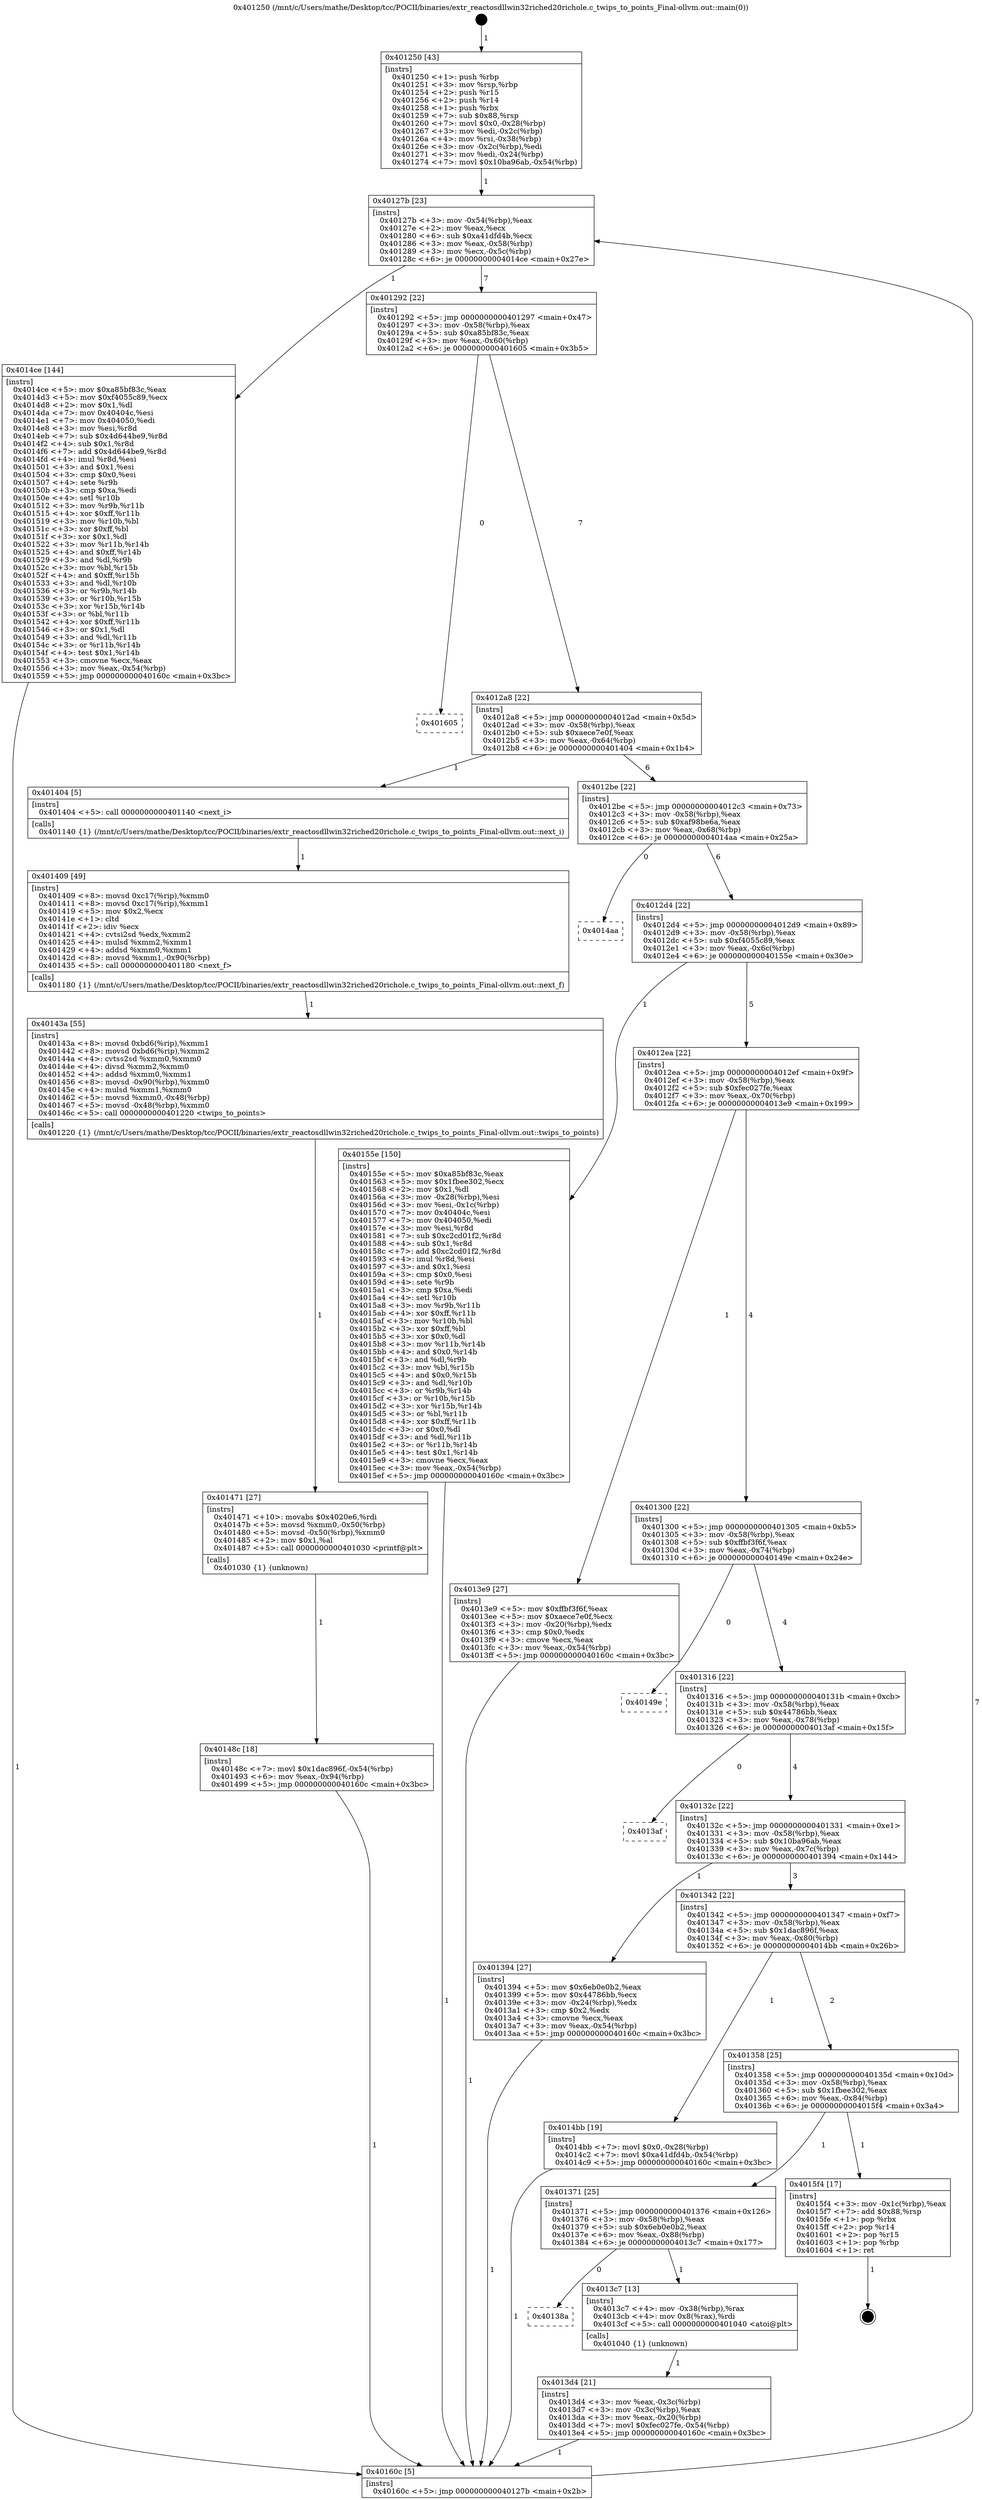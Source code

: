 digraph "0x401250" {
  label = "0x401250 (/mnt/c/Users/mathe/Desktop/tcc/POCII/binaries/extr_reactosdllwin32riched20richole.c_twips_to_points_Final-ollvm.out::main(0))"
  labelloc = "t"
  node[shape=record]

  Entry [label="",width=0.3,height=0.3,shape=circle,fillcolor=black,style=filled]
  "0x40127b" [label="{
     0x40127b [23]\l
     | [instrs]\l
     &nbsp;&nbsp;0x40127b \<+3\>: mov -0x54(%rbp),%eax\l
     &nbsp;&nbsp;0x40127e \<+2\>: mov %eax,%ecx\l
     &nbsp;&nbsp;0x401280 \<+6\>: sub $0xa41dfd4b,%ecx\l
     &nbsp;&nbsp;0x401286 \<+3\>: mov %eax,-0x58(%rbp)\l
     &nbsp;&nbsp;0x401289 \<+3\>: mov %ecx,-0x5c(%rbp)\l
     &nbsp;&nbsp;0x40128c \<+6\>: je 00000000004014ce \<main+0x27e\>\l
  }"]
  "0x4014ce" [label="{
     0x4014ce [144]\l
     | [instrs]\l
     &nbsp;&nbsp;0x4014ce \<+5\>: mov $0xa85bf83c,%eax\l
     &nbsp;&nbsp;0x4014d3 \<+5\>: mov $0xf4055c89,%ecx\l
     &nbsp;&nbsp;0x4014d8 \<+2\>: mov $0x1,%dl\l
     &nbsp;&nbsp;0x4014da \<+7\>: mov 0x40404c,%esi\l
     &nbsp;&nbsp;0x4014e1 \<+7\>: mov 0x404050,%edi\l
     &nbsp;&nbsp;0x4014e8 \<+3\>: mov %esi,%r8d\l
     &nbsp;&nbsp;0x4014eb \<+7\>: sub $0x4d644be9,%r8d\l
     &nbsp;&nbsp;0x4014f2 \<+4\>: sub $0x1,%r8d\l
     &nbsp;&nbsp;0x4014f6 \<+7\>: add $0x4d644be9,%r8d\l
     &nbsp;&nbsp;0x4014fd \<+4\>: imul %r8d,%esi\l
     &nbsp;&nbsp;0x401501 \<+3\>: and $0x1,%esi\l
     &nbsp;&nbsp;0x401504 \<+3\>: cmp $0x0,%esi\l
     &nbsp;&nbsp;0x401507 \<+4\>: sete %r9b\l
     &nbsp;&nbsp;0x40150b \<+3\>: cmp $0xa,%edi\l
     &nbsp;&nbsp;0x40150e \<+4\>: setl %r10b\l
     &nbsp;&nbsp;0x401512 \<+3\>: mov %r9b,%r11b\l
     &nbsp;&nbsp;0x401515 \<+4\>: xor $0xff,%r11b\l
     &nbsp;&nbsp;0x401519 \<+3\>: mov %r10b,%bl\l
     &nbsp;&nbsp;0x40151c \<+3\>: xor $0xff,%bl\l
     &nbsp;&nbsp;0x40151f \<+3\>: xor $0x1,%dl\l
     &nbsp;&nbsp;0x401522 \<+3\>: mov %r11b,%r14b\l
     &nbsp;&nbsp;0x401525 \<+4\>: and $0xff,%r14b\l
     &nbsp;&nbsp;0x401529 \<+3\>: and %dl,%r9b\l
     &nbsp;&nbsp;0x40152c \<+3\>: mov %bl,%r15b\l
     &nbsp;&nbsp;0x40152f \<+4\>: and $0xff,%r15b\l
     &nbsp;&nbsp;0x401533 \<+3\>: and %dl,%r10b\l
     &nbsp;&nbsp;0x401536 \<+3\>: or %r9b,%r14b\l
     &nbsp;&nbsp;0x401539 \<+3\>: or %r10b,%r15b\l
     &nbsp;&nbsp;0x40153c \<+3\>: xor %r15b,%r14b\l
     &nbsp;&nbsp;0x40153f \<+3\>: or %bl,%r11b\l
     &nbsp;&nbsp;0x401542 \<+4\>: xor $0xff,%r11b\l
     &nbsp;&nbsp;0x401546 \<+3\>: or $0x1,%dl\l
     &nbsp;&nbsp;0x401549 \<+3\>: and %dl,%r11b\l
     &nbsp;&nbsp;0x40154c \<+3\>: or %r11b,%r14b\l
     &nbsp;&nbsp;0x40154f \<+4\>: test $0x1,%r14b\l
     &nbsp;&nbsp;0x401553 \<+3\>: cmovne %ecx,%eax\l
     &nbsp;&nbsp;0x401556 \<+3\>: mov %eax,-0x54(%rbp)\l
     &nbsp;&nbsp;0x401559 \<+5\>: jmp 000000000040160c \<main+0x3bc\>\l
  }"]
  "0x401292" [label="{
     0x401292 [22]\l
     | [instrs]\l
     &nbsp;&nbsp;0x401292 \<+5\>: jmp 0000000000401297 \<main+0x47\>\l
     &nbsp;&nbsp;0x401297 \<+3\>: mov -0x58(%rbp),%eax\l
     &nbsp;&nbsp;0x40129a \<+5\>: sub $0xa85bf83c,%eax\l
     &nbsp;&nbsp;0x40129f \<+3\>: mov %eax,-0x60(%rbp)\l
     &nbsp;&nbsp;0x4012a2 \<+6\>: je 0000000000401605 \<main+0x3b5\>\l
  }"]
  Exit [label="",width=0.3,height=0.3,shape=circle,fillcolor=black,style=filled,peripheries=2]
  "0x401605" [label="{
     0x401605\l
  }", style=dashed]
  "0x4012a8" [label="{
     0x4012a8 [22]\l
     | [instrs]\l
     &nbsp;&nbsp;0x4012a8 \<+5\>: jmp 00000000004012ad \<main+0x5d\>\l
     &nbsp;&nbsp;0x4012ad \<+3\>: mov -0x58(%rbp),%eax\l
     &nbsp;&nbsp;0x4012b0 \<+5\>: sub $0xaece7e0f,%eax\l
     &nbsp;&nbsp;0x4012b5 \<+3\>: mov %eax,-0x64(%rbp)\l
     &nbsp;&nbsp;0x4012b8 \<+6\>: je 0000000000401404 \<main+0x1b4\>\l
  }"]
  "0x40148c" [label="{
     0x40148c [18]\l
     | [instrs]\l
     &nbsp;&nbsp;0x40148c \<+7\>: movl $0x1dac896f,-0x54(%rbp)\l
     &nbsp;&nbsp;0x401493 \<+6\>: mov %eax,-0x94(%rbp)\l
     &nbsp;&nbsp;0x401499 \<+5\>: jmp 000000000040160c \<main+0x3bc\>\l
  }"]
  "0x401404" [label="{
     0x401404 [5]\l
     | [instrs]\l
     &nbsp;&nbsp;0x401404 \<+5\>: call 0000000000401140 \<next_i\>\l
     | [calls]\l
     &nbsp;&nbsp;0x401140 \{1\} (/mnt/c/Users/mathe/Desktop/tcc/POCII/binaries/extr_reactosdllwin32riched20richole.c_twips_to_points_Final-ollvm.out::next_i)\l
  }"]
  "0x4012be" [label="{
     0x4012be [22]\l
     | [instrs]\l
     &nbsp;&nbsp;0x4012be \<+5\>: jmp 00000000004012c3 \<main+0x73\>\l
     &nbsp;&nbsp;0x4012c3 \<+3\>: mov -0x58(%rbp),%eax\l
     &nbsp;&nbsp;0x4012c6 \<+5\>: sub $0xaf98be6a,%eax\l
     &nbsp;&nbsp;0x4012cb \<+3\>: mov %eax,-0x68(%rbp)\l
     &nbsp;&nbsp;0x4012ce \<+6\>: je 00000000004014aa \<main+0x25a\>\l
  }"]
  "0x401471" [label="{
     0x401471 [27]\l
     | [instrs]\l
     &nbsp;&nbsp;0x401471 \<+10\>: movabs $0x4020e6,%rdi\l
     &nbsp;&nbsp;0x40147b \<+5\>: movsd %xmm0,-0x50(%rbp)\l
     &nbsp;&nbsp;0x401480 \<+5\>: movsd -0x50(%rbp),%xmm0\l
     &nbsp;&nbsp;0x401485 \<+2\>: mov $0x1,%al\l
     &nbsp;&nbsp;0x401487 \<+5\>: call 0000000000401030 \<printf@plt\>\l
     | [calls]\l
     &nbsp;&nbsp;0x401030 \{1\} (unknown)\l
  }"]
  "0x4014aa" [label="{
     0x4014aa\l
  }", style=dashed]
  "0x4012d4" [label="{
     0x4012d4 [22]\l
     | [instrs]\l
     &nbsp;&nbsp;0x4012d4 \<+5\>: jmp 00000000004012d9 \<main+0x89\>\l
     &nbsp;&nbsp;0x4012d9 \<+3\>: mov -0x58(%rbp),%eax\l
     &nbsp;&nbsp;0x4012dc \<+5\>: sub $0xf4055c89,%eax\l
     &nbsp;&nbsp;0x4012e1 \<+3\>: mov %eax,-0x6c(%rbp)\l
     &nbsp;&nbsp;0x4012e4 \<+6\>: je 000000000040155e \<main+0x30e\>\l
  }"]
  "0x40143a" [label="{
     0x40143a [55]\l
     | [instrs]\l
     &nbsp;&nbsp;0x40143a \<+8\>: movsd 0xbd6(%rip),%xmm1\l
     &nbsp;&nbsp;0x401442 \<+8\>: movsd 0xbd6(%rip),%xmm2\l
     &nbsp;&nbsp;0x40144a \<+4\>: cvtss2sd %xmm0,%xmm0\l
     &nbsp;&nbsp;0x40144e \<+4\>: divsd %xmm2,%xmm0\l
     &nbsp;&nbsp;0x401452 \<+4\>: addsd %xmm0,%xmm1\l
     &nbsp;&nbsp;0x401456 \<+8\>: movsd -0x90(%rbp),%xmm0\l
     &nbsp;&nbsp;0x40145e \<+4\>: mulsd %xmm1,%xmm0\l
     &nbsp;&nbsp;0x401462 \<+5\>: movsd %xmm0,-0x48(%rbp)\l
     &nbsp;&nbsp;0x401467 \<+5\>: movsd -0x48(%rbp),%xmm0\l
     &nbsp;&nbsp;0x40146c \<+5\>: call 0000000000401220 \<twips_to_points\>\l
     | [calls]\l
     &nbsp;&nbsp;0x401220 \{1\} (/mnt/c/Users/mathe/Desktop/tcc/POCII/binaries/extr_reactosdllwin32riched20richole.c_twips_to_points_Final-ollvm.out::twips_to_points)\l
  }"]
  "0x40155e" [label="{
     0x40155e [150]\l
     | [instrs]\l
     &nbsp;&nbsp;0x40155e \<+5\>: mov $0xa85bf83c,%eax\l
     &nbsp;&nbsp;0x401563 \<+5\>: mov $0x1fbee302,%ecx\l
     &nbsp;&nbsp;0x401568 \<+2\>: mov $0x1,%dl\l
     &nbsp;&nbsp;0x40156a \<+3\>: mov -0x28(%rbp),%esi\l
     &nbsp;&nbsp;0x40156d \<+3\>: mov %esi,-0x1c(%rbp)\l
     &nbsp;&nbsp;0x401570 \<+7\>: mov 0x40404c,%esi\l
     &nbsp;&nbsp;0x401577 \<+7\>: mov 0x404050,%edi\l
     &nbsp;&nbsp;0x40157e \<+3\>: mov %esi,%r8d\l
     &nbsp;&nbsp;0x401581 \<+7\>: sub $0xc2cd01f2,%r8d\l
     &nbsp;&nbsp;0x401588 \<+4\>: sub $0x1,%r8d\l
     &nbsp;&nbsp;0x40158c \<+7\>: add $0xc2cd01f2,%r8d\l
     &nbsp;&nbsp;0x401593 \<+4\>: imul %r8d,%esi\l
     &nbsp;&nbsp;0x401597 \<+3\>: and $0x1,%esi\l
     &nbsp;&nbsp;0x40159a \<+3\>: cmp $0x0,%esi\l
     &nbsp;&nbsp;0x40159d \<+4\>: sete %r9b\l
     &nbsp;&nbsp;0x4015a1 \<+3\>: cmp $0xa,%edi\l
     &nbsp;&nbsp;0x4015a4 \<+4\>: setl %r10b\l
     &nbsp;&nbsp;0x4015a8 \<+3\>: mov %r9b,%r11b\l
     &nbsp;&nbsp;0x4015ab \<+4\>: xor $0xff,%r11b\l
     &nbsp;&nbsp;0x4015af \<+3\>: mov %r10b,%bl\l
     &nbsp;&nbsp;0x4015b2 \<+3\>: xor $0xff,%bl\l
     &nbsp;&nbsp;0x4015b5 \<+3\>: xor $0x0,%dl\l
     &nbsp;&nbsp;0x4015b8 \<+3\>: mov %r11b,%r14b\l
     &nbsp;&nbsp;0x4015bb \<+4\>: and $0x0,%r14b\l
     &nbsp;&nbsp;0x4015bf \<+3\>: and %dl,%r9b\l
     &nbsp;&nbsp;0x4015c2 \<+3\>: mov %bl,%r15b\l
     &nbsp;&nbsp;0x4015c5 \<+4\>: and $0x0,%r15b\l
     &nbsp;&nbsp;0x4015c9 \<+3\>: and %dl,%r10b\l
     &nbsp;&nbsp;0x4015cc \<+3\>: or %r9b,%r14b\l
     &nbsp;&nbsp;0x4015cf \<+3\>: or %r10b,%r15b\l
     &nbsp;&nbsp;0x4015d2 \<+3\>: xor %r15b,%r14b\l
     &nbsp;&nbsp;0x4015d5 \<+3\>: or %bl,%r11b\l
     &nbsp;&nbsp;0x4015d8 \<+4\>: xor $0xff,%r11b\l
     &nbsp;&nbsp;0x4015dc \<+3\>: or $0x0,%dl\l
     &nbsp;&nbsp;0x4015df \<+3\>: and %dl,%r11b\l
     &nbsp;&nbsp;0x4015e2 \<+3\>: or %r11b,%r14b\l
     &nbsp;&nbsp;0x4015e5 \<+4\>: test $0x1,%r14b\l
     &nbsp;&nbsp;0x4015e9 \<+3\>: cmovne %ecx,%eax\l
     &nbsp;&nbsp;0x4015ec \<+3\>: mov %eax,-0x54(%rbp)\l
     &nbsp;&nbsp;0x4015ef \<+5\>: jmp 000000000040160c \<main+0x3bc\>\l
  }"]
  "0x4012ea" [label="{
     0x4012ea [22]\l
     | [instrs]\l
     &nbsp;&nbsp;0x4012ea \<+5\>: jmp 00000000004012ef \<main+0x9f\>\l
     &nbsp;&nbsp;0x4012ef \<+3\>: mov -0x58(%rbp),%eax\l
     &nbsp;&nbsp;0x4012f2 \<+5\>: sub $0xfec027fe,%eax\l
     &nbsp;&nbsp;0x4012f7 \<+3\>: mov %eax,-0x70(%rbp)\l
     &nbsp;&nbsp;0x4012fa \<+6\>: je 00000000004013e9 \<main+0x199\>\l
  }"]
  "0x401409" [label="{
     0x401409 [49]\l
     | [instrs]\l
     &nbsp;&nbsp;0x401409 \<+8\>: movsd 0xc17(%rip),%xmm0\l
     &nbsp;&nbsp;0x401411 \<+8\>: movsd 0xc17(%rip),%xmm1\l
     &nbsp;&nbsp;0x401419 \<+5\>: mov $0x2,%ecx\l
     &nbsp;&nbsp;0x40141e \<+1\>: cltd\l
     &nbsp;&nbsp;0x40141f \<+2\>: idiv %ecx\l
     &nbsp;&nbsp;0x401421 \<+4\>: cvtsi2sd %edx,%xmm2\l
     &nbsp;&nbsp;0x401425 \<+4\>: mulsd %xmm2,%xmm1\l
     &nbsp;&nbsp;0x401429 \<+4\>: addsd %xmm0,%xmm1\l
     &nbsp;&nbsp;0x40142d \<+8\>: movsd %xmm1,-0x90(%rbp)\l
     &nbsp;&nbsp;0x401435 \<+5\>: call 0000000000401180 \<next_f\>\l
     | [calls]\l
     &nbsp;&nbsp;0x401180 \{1\} (/mnt/c/Users/mathe/Desktop/tcc/POCII/binaries/extr_reactosdllwin32riched20richole.c_twips_to_points_Final-ollvm.out::next_f)\l
  }"]
  "0x4013e9" [label="{
     0x4013e9 [27]\l
     | [instrs]\l
     &nbsp;&nbsp;0x4013e9 \<+5\>: mov $0xffbf3f6f,%eax\l
     &nbsp;&nbsp;0x4013ee \<+5\>: mov $0xaece7e0f,%ecx\l
     &nbsp;&nbsp;0x4013f3 \<+3\>: mov -0x20(%rbp),%edx\l
     &nbsp;&nbsp;0x4013f6 \<+3\>: cmp $0x0,%edx\l
     &nbsp;&nbsp;0x4013f9 \<+3\>: cmove %ecx,%eax\l
     &nbsp;&nbsp;0x4013fc \<+3\>: mov %eax,-0x54(%rbp)\l
     &nbsp;&nbsp;0x4013ff \<+5\>: jmp 000000000040160c \<main+0x3bc\>\l
  }"]
  "0x401300" [label="{
     0x401300 [22]\l
     | [instrs]\l
     &nbsp;&nbsp;0x401300 \<+5\>: jmp 0000000000401305 \<main+0xb5\>\l
     &nbsp;&nbsp;0x401305 \<+3\>: mov -0x58(%rbp),%eax\l
     &nbsp;&nbsp;0x401308 \<+5\>: sub $0xffbf3f6f,%eax\l
     &nbsp;&nbsp;0x40130d \<+3\>: mov %eax,-0x74(%rbp)\l
     &nbsp;&nbsp;0x401310 \<+6\>: je 000000000040149e \<main+0x24e\>\l
  }"]
  "0x4013d4" [label="{
     0x4013d4 [21]\l
     | [instrs]\l
     &nbsp;&nbsp;0x4013d4 \<+3\>: mov %eax,-0x3c(%rbp)\l
     &nbsp;&nbsp;0x4013d7 \<+3\>: mov -0x3c(%rbp),%eax\l
     &nbsp;&nbsp;0x4013da \<+3\>: mov %eax,-0x20(%rbp)\l
     &nbsp;&nbsp;0x4013dd \<+7\>: movl $0xfec027fe,-0x54(%rbp)\l
     &nbsp;&nbsp;0x4013e4 \<+5\>: jmp 000000000040160c \<main+0x3bc\>\l
  }"]
  "0x40149e" [label="{
     0x40149e\l
  }", style=dashed]
  "0x401316" [label="{
     0x401316 [22]\l
     | [instrs]\l
     &nbsp;&nbsp;0x401316 \<+5\>: jmp 000000000040131b \<main+0xcb\>\l
     &nbsp;&nbsp;0x40131b \<+3\>: mov -0x58(%rbp),%eax\l
     &nbsp;&nbsp;0x40131e \<+5\>: sub $0x44786bb,%eax\l
     &nbsp;&nbsp;0x401323 \<+3\>: mov %eax,-0x78(%rbp)\l
     &nbsp;&nbsp;0x401326 \<+6\>: je 00000000004013af \<main+0x15f\>\l
  }"]
  "0x40138a" [label="{
     0x40138a\l
  }", style=dashed]
  "0x4013af" [label="{
     0x4013af\l
  }", style=dashed]
  "0x40132c" [label="{
     0x40132c [22]\l
     | [instrs]\l
     &nbsp;&nbsp;0x40132c \<+5\>: jmp 0000000000401331 \<main+0xe1\>\l
     &nbsp;&nbsp;0x401331 \<+3\>: mov -0x58(%rbp),%eax\l
     &nbsp;&nbsp;0x401334 \<+5\>: sub $0x10ba96ab,%eax\l
     &nbsp;&nbsp;0x401339 \<+3\>: mov %eax,-0x7c(%rbp)\l
     &nbsp;&nbsp;0x40133c \<+6\>: je 0000000000401394 \<main+0x144\>\l
  }"]
  "0x4013c7" [label="{
     0x4013c7 [13]\l
     | [instrs]\l
     &nbsp;&nbsp;0x4013c7 \<+4\>: mov -0x38(%rbp),%rax\l
     &nbsp;&nbsp;0x4013cb \<+4\>: mov 0x8(%rax),%rdi\l
     &nbsp;&nbsp;0x4013cf \<+5\>: call 0000000000401040 \<atoi@plt\>\l
     | [calls]\l
     &nbsp;&nbsp;0x401040 \{1\} (unknown)\l
  }"]
  "0x401394" [label="{
     0x401394 [27]\l
     | [instrs]\l
     &nbsp;&nbsp;0x401394 \<+5\>: mov $0x6eb0e0b2,%eax\l
     &nbsp;&nbsp;0x401399 \<+5\>: mov $0x44786bb,%ecx\l
     &nbsp;&nbsp;0x40139e \<+3\>: mov -0x24(%rbp),%edx\l
     &nbsp;&nbsp;0x4013a1 \<+3\>: cmp $0x2,%edx\l
     &nbsp;&nbsp;0x4013a4 \<+3\>: cmovne %ecx,%eax\l
     &nbsp;&nbsp;0x4013a7 \<+3\>: mov %eax,-0x54(%rbp)\l
     &nbsp;&nbsp;0x4013aa \<+5\>: jmp 000000000040160c \<main+0x3bc\>\l
  }"]
  "0x401342" [label="{
     0x401342 [22]\l
     | [instrs]\l
     &nbsp;&nbsp;0x401342 \<+5\>: jmp 0000000000401347 \<main+0xf7\>\l
     &nbsp;&nbsp;0x401347 \<+3\>: mov -0x58(%rbp),%eax\l
     &nbsp;&nbsp;0x40134a \<+5\>: sub $0x1dac896f,%eax\l
     &nbsp;&nbsp;0x40134f \<+3\>: mov %eax,-0x80(%rbp)\l
     &nbsp;&nbsp;0x401352 \<+6\>: je 00000000004014bb \<main+0x26b\>\l
  }"]
  "0x40160c" [label="{
     0x40160c [5]\l
     | [instrs]\l
     &nbsp;&nbsp;0x40160c \<+5\>: jmp 000000000040127b \<main+0x2b\>\l
  }"]
  "0x401250" [label="{
     0x401250 [43]\l
     | [instrs]\l
     &nbsp;&nbsp;0x401250 \<+1\>: push %rbp\l
     &nbsp;&nbsp;0x401251 \<+3\>: mov %rsp,%rbp\l
     &nbsp;&nbsp;0x401254 \<+2\>: push %r15\l
     &nbsp;&nbsp;0x401256 \<+2\>: push %r14\l
     &nbsp;&nbsp;0x401258 \<+1\>: push %rbx\l
     &nbsp;&nbsp;0x401259 \<+7\>: sub $0x88,%rsp\l
     &nbsp;&nbsp;0x401260 \<+7\>: movl $0x0,-0x28(%rbp)\l
     &nbsp;&nbsp;0x401267 \<+3\>: mov %edi,-0x2c(%rbp)\l
     &nbsp;&nbsp;0x40126a \<+4\>: mov %rsi,-0x38(%rbp)\l
     &nbsp;&nbsp;0x40126e \<+3\>: mov -0x2c(%rbp),%edi\l
     &nbsp;&nbsp;0x401271 \<+3\>: mov %edi,-0x24(%rbp)\l
     &nbsp;&nbsp;0x401274 \<+7\>: movl $0x10ba96ab,-0x54(%rbp)\l
  }"]
  "0x401371" [label="{
     0x401371 [25]\l
     | [instrs]\l
     &nbsp;&nbsp;0x401371 \<+5\>: jmp 0000000000401376 \<main+0x126\>\l
     &nbsp;&nbsp;0x401376 \<+3\>: mov -0x58(%rbp),%eax\l
     &nbsp;&nbsp;0x401379 \<+5\>: sub $0x6eb0e0b2,%eax\l
     &nbsp;&nbsp;0x40137e \<+6\>: mov %eax,-0x88(%rbp)\l
     &nbsp;&nbsp;0x401384 \<+6\>: je 00000000004013c7 \<main+0x177\>\l
  }"]
  "0x4014bb" [label="{
     0x4014bb [19]\l
     | [instrs]\l
     &nbsp;&nbsp;0x4014bb \<+7\>: movl $0x0,-0x28(%rbp)\l
     &nbsp;&nbsp;0x4014c2 \<+7\>: movl $0xa41dfd4b,-0x54(%rbp)\l
     &nbsp;&nbsp;0x4014c9 \<+5\>: jmp 000000000040160c \<main+0x3bc\>\l
  }"]
  "0x401358" [label="{
     0x401358 [25]\l
     | [instrs]\l
     &nbsp;&nbsp;0x401358 \<+5\>: jmp 000000000040135d \<main+0x10d\>\l
     &nbsp;&nbsp;0x40135d \<+3\>: mov -0x58(%rbp),%eax\l
     &nbsp;&nbsp;0x401360 \<+5\>: sub $0x1fbee302,%eax\l
     &nbsp;&nbsp;0x401365 \<+6\>: mov %eax,-0x84(%rbp)\l
     &nbsp;&nbsp;0x40136b \<+6\>: je 00000000004015f4 \<main+0x3a4\>\l
  }"]
  "0x4015f4" [label="{
     0x4015f4 [17]\l
     | [instrs]\l
     &nbsp;&nbsp;0x4015f4 \<+3\>: mov -0x1c(%rbp),%eax\l
     &nbsp;&nbsp;0x4015f7 \<+7\>: add $0x88,%rsp\l
     &nbsp;&nbsp;0x4015fe \<+1\>: pop %rbx\l
     &nbsp;&nbsp;0x4015ff \<+2\>: pop %r14\l
     &nbsp;&nbsp;0x401601 \<+2\>: pop %r15\l
     &nbsp;&nbsp;0x401603 \<+1\>: pop %rbp\l
     &nbsp;&nbsp;0x401604 \<+1\>: ret\l
  }"]
  Entry -> "0x401250" [label=" 1"]
  "0x40127b" -> "0x4014ce" [label=" 1"]
  "0x40127b" -> "0x401292" [label=" 7"]
  "0x4015f4" -> Exit [label=" 1"]
  "0x401292" -> "0x401605" [label=" 0"]
  "0x401292" -> "0x4012a8" [label=" 7"]
  "0x40155e" -> "0x40160c" [label=" 1"]
  "0x4012a8" -> "0x401404" [label=" 1"]
  "0x4012a8" -> "0x4012be" [label=" 6"]
  "0x4014ce" -> "0x40160c" [label=" 1"]
  "0x4012be" -> "0x4014aa" [label=" 0"]
  "0x4012be" -> "0x4012d4" [label=" 6"]
  "0x4014bb" -> "0x40160c" [label=" 1"]
  "0x4012d4" -> "0x40155e" [label=" 1"]
  "0x4012d4" -> "0x4012ea" [label=" 5"]
  "0x40148c" -> "0x40160c" [label=" 1"]
  "0x4012ea" -> "0x4013e9" [label=" 1"]
  "0x4012ea" -> "0x401300" [label=" 4"]
  "0x401471" -> "0x40148c" [label=" 1"]
  "0x401300" -> "0x40149e" [label=" 0"]
  "0x401300" -> "0x401316" [label=" 4"]
  "0x40143a" -> "0x401471" [label=" 1"]
  "0x401316" -> "0x4013af" [label=" 0"]
  "0x401316" -> "0x40132c" [label=" 4"]
  "0x401409" -> "0x40143a" [label=" 1"]
  "0x40132c" -> "0x401394" [label=" 1"]
  "0x40132c" -> "0x401342" [label=" 3"]
  "0x401394" -> "0x40160c" [label=" 1"]
  "0x401250" -> "0x40127b" [label=" 1"]
  "0x40160c" -> "0x40127b" [label=" 7"]
  "0x401404" -> "0x401409" [label=" 1"]
  "0x401342" -> "0x4014bb" [label=" 1"]
  "0x401342" -> "0x401358" [label=" 2"]
  "0x4013d4" -> "0x40160c" [label=" 1"]
  "0x401358" -> "0x4015f4" [label=" 1"]
  "0x401358" -> "0x401371" [label=" 1"]
  "0x4013e9" -> "0x40160c" [label=" 1"]
  "0x401371" -> "0x4013c7" [label=" 1"]
  "0x401371" -> "0x40138a" [label=" 0"]
  "0x4013c7" -> "0x4013d4" [label=" 1"]
}
